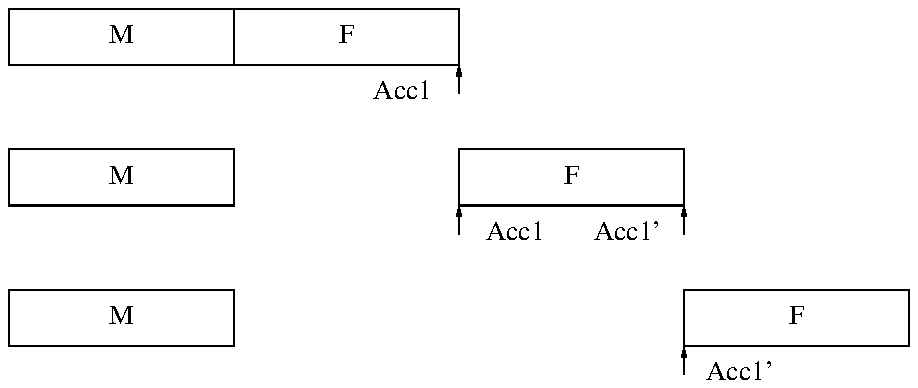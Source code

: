 .PS 4.5i
right
boxht = 0.5
vspace = 0.75

define AccM { 2 }
define TM { 2 }

define AccF { 0 }
define TF { 2 }

define AL { 0.5 }
define AH { -0.25 }
define LB { -0.55 }
define LS { -0.60 }

#P0: box invis "p" wid 0.5i
M1: box wid TM "M"
F1: box wid TF "F"
#Q0: box invis "q" wid 0.5i

arrow -> from F1.sw + (AccM, AH) to F1.sw + (AccM, 0)
box invis "Acc1" wid 0.75 with .n at F1.sw + (AccM - AL, 0)

#arrow -> from F1.sw + (AccF, AH) to F1.sw + (AccF, 0)
#box invis "Acc1" wid 0.75 with .n at F1.sw + (AccF + AL, 0)

M2: box wid TM "M" with .n at M1.s + (0, -vspace)
move TF
F2: box wid TF "F"

arrow -> from F2.sw + (AccM, AH) to F2.sw + (AccM, 0)
box invis "Acc1'" wid 0.75 with .n at F2.sw + (AccM - AL, 0)

arrow -> from F2.sw + (0, AH) to F2.sw + (0, 0)
box invis "Acc1" wid 0.75 with .n at F2.sw + (1 - AL, 0)

M3: box wid TM "M" with .n at M2.s + (0, -vspace)
move TF*2
F3: box wid TF "F"

arrow -> from F3.sw + (0, AH) to F3.sw + (0, 0)
box invis "Acc1'" wid 0.75 with .n at F3.sw + (1 - AL, 0)

.PE
